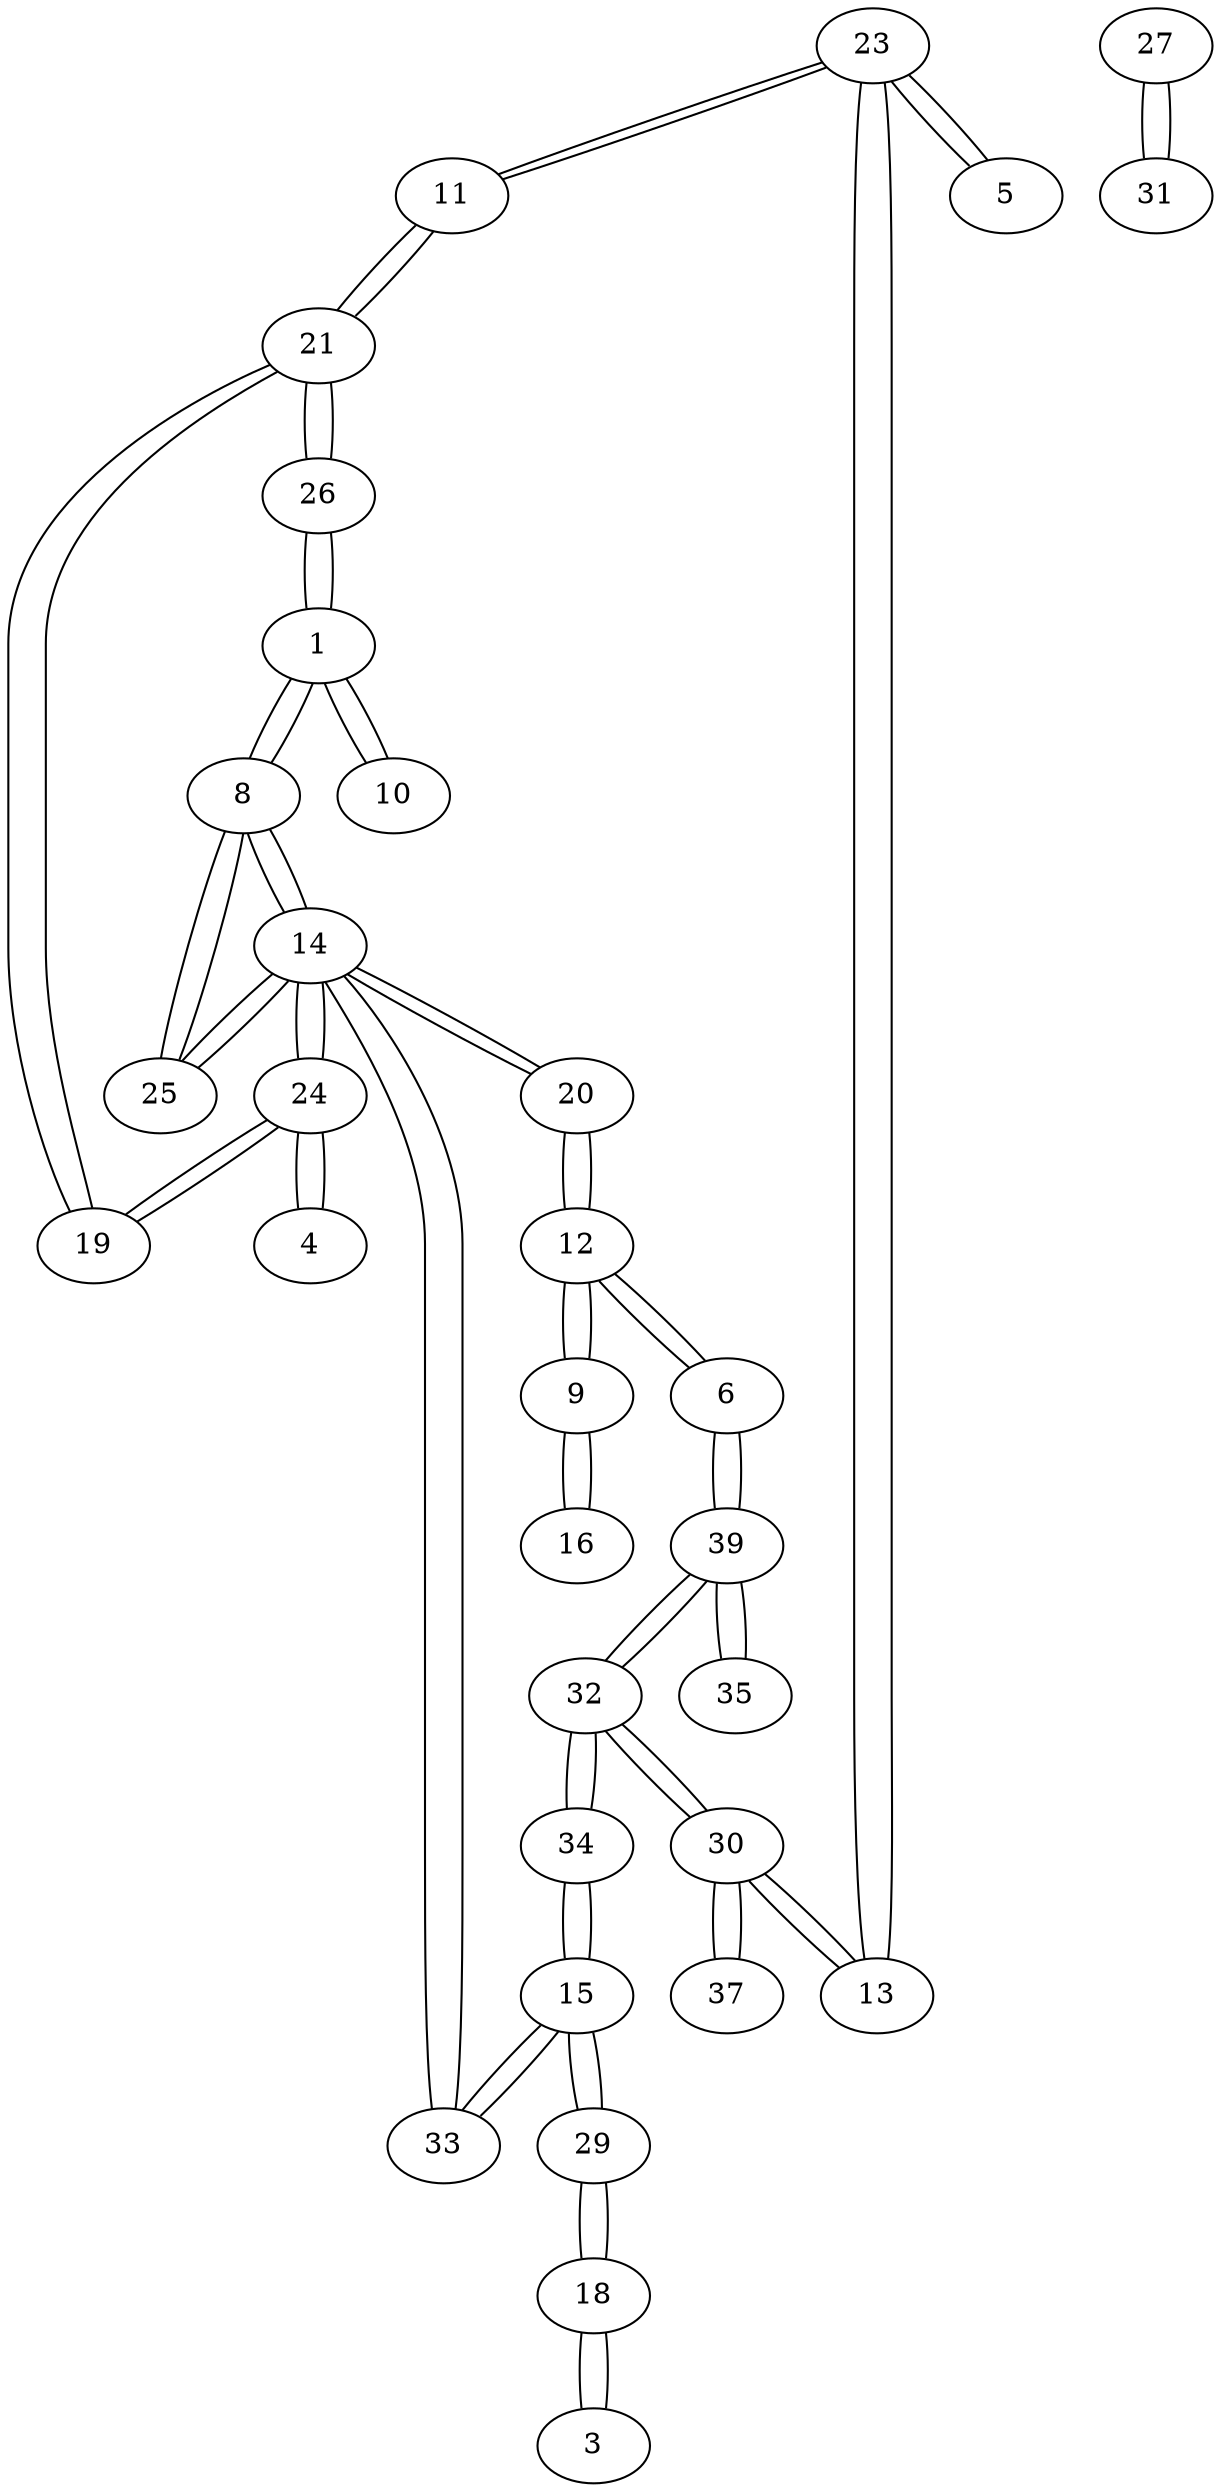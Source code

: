 graph G{
23--11;
23--5;
23--13;
24--4;
24--14;
24--19;
25--8;
25--14;
26--21;
26--1;
27--31;
29--15;
29--18;
30--13;
30--32;
30--37;
31--27;
10--1;
32--30;
32--34;
32--39;
11--21;
11--23;
33--14;
33--15;
12--6;
12--9;
12--20;
34--32;
34--15;
13--30;
13--23;
35--39;
14--8;
14--20;
14--24;
14--33;
14--25;
15--29;
15--33;
15--34;
37--30;
16--9;
39--6;
39--32;
39--35;
18--3;
18--29;
19--21;
19--24;
1--10;
1--8;
1--26;
3--18;
4--24;
5--23;
6--12;
6--39;
8--1;
8--25;
8--14;
9--12;
9--16;
20--14;
20--12;
21--11;
21--19;
21--26;
}
